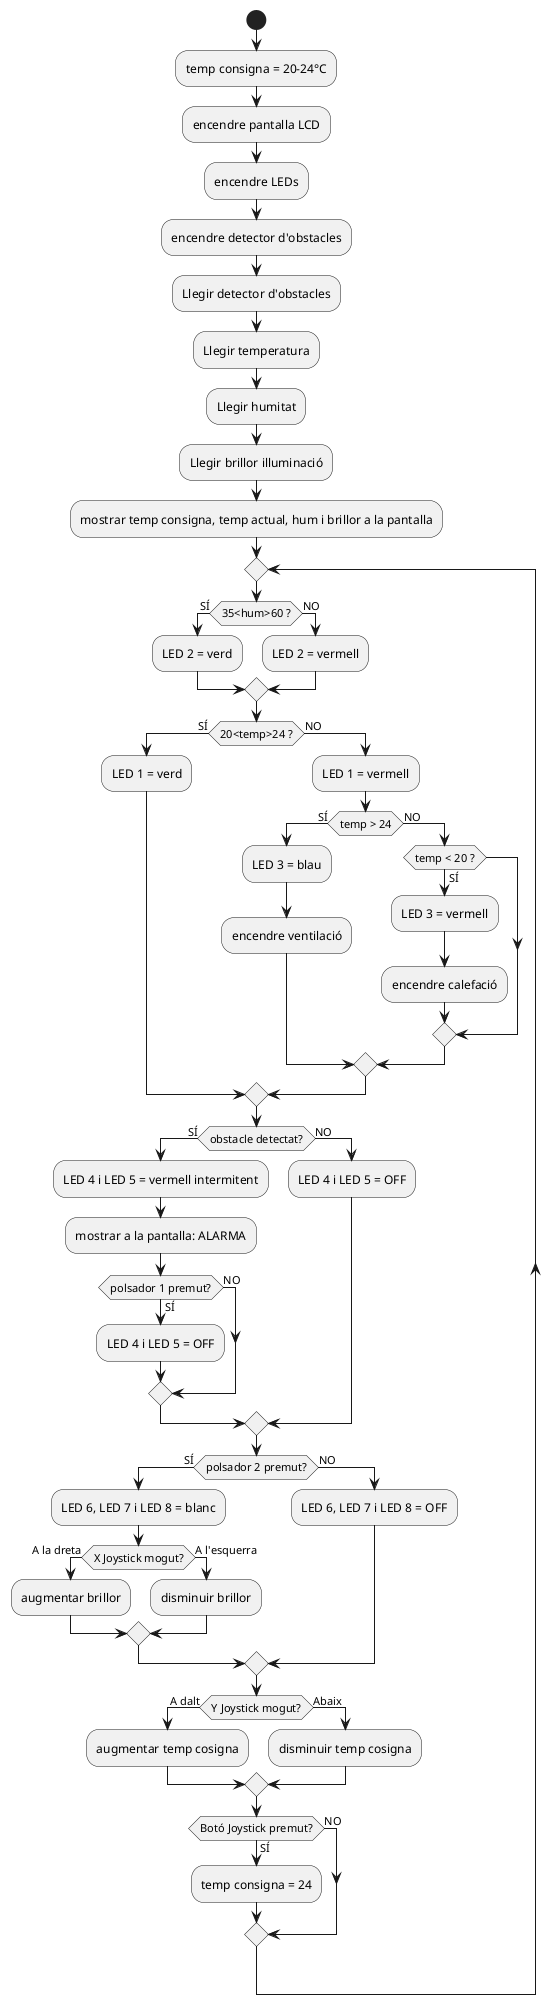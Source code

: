 @startuml
Start;
:temp consigna = 20-24°C;
:encendre pantalla LCD;
:encendre LEDs;
:encendre detector d'obstacles;
:Llegir detector d'obstacles;
:Llegir temperatura;
:Llegir humitat;
:Llegir brillor illuminació;
:mostrar temp consigna, temp actual, hum i brillor a la pantalla;
repeat
if (35<hum>60 ?) then (SÍ)
 :LED 2 = verd;
 else (NO)
 :LED 2 = vermell;
endif
if (20<temp>24 ?) then (SÍ)
 :LED 1 = verd;
 else (NO)
 :LED 1 = vermell;
if (temp > 24) then (SÍ)
  :LED 3 = blau;
  :encendre ventilació;
  else (NO)
   if (temp < 20 ?) then (SÍ)
   :LED 3 = vermell;
   :encendre calefació;
endif
endif
endif
if (obstacle detectat?) then (SÍ)
 :LED 4 i LED 5 = vermell intermitent;
 :mostrar a la pantalla: ALARMA;
 if (polsador 1 premut?) then (SÍ)
  :LED 4 i LED 5 = OFF;
  else (NO)
 endif
 else (NO)
 :LED 4 i LED 5 = OFF;
endif
if (polsador 2 premut?) then (SÍ)
 :LED 6, LED 7 i LED 8 = blanc;
  if (X Joystick mogut?) then (A la dreta)
  :augmentar brillor;
  else (A l'esquerra)
  :disminuir brillor;
  endif
 else (NO)
 :LED 6, LED 7 i LED 8 = OFF;
endif
if (Y Joystick mogut?) then (A dalt)
 :augmentar temp cosigna;
else (Abaix)
 :disminuir temp cosigna;
endif
if (Botó Joystick premut?) then (SÍ)
 :temp consigna = 24;
else (NO)
endif

@enduml

